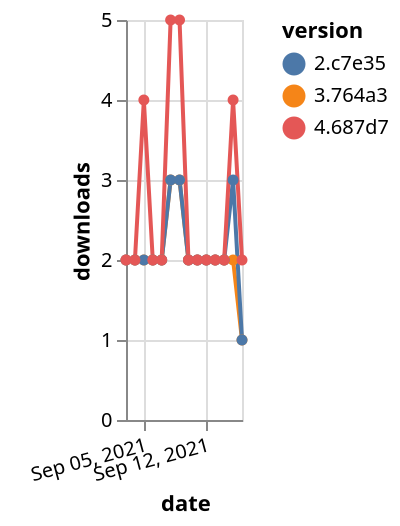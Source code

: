 {"$schema": "https://vega.github.io/schema/vega-lite/v5.json", "description": "A simple bar chart with embedded data.", "data": {"values": [{"date": "2021-09-03", "total": 1512, "delta": 2, "version": "3.764a3"}, {"date": "2021-09-04", "total": 1514, "delta": 2, "version": "3.764a3"}, {"date": "2021-09-05", "total": 1516, "delta": 2, "version": "3.764a3"}, {"date": "2021-09-06", "total": 1518, "delta": 2, "version": "3.764a3"}, {"date": "2021-09-07", "total": 1520, "delta": 2, "version": "3.764a3"}, {"date": "2021-09-08", "total": 1523, "delta": 3, "version": "3.764a3"}, {"date": "2021-09-09", "total": 1526, "delta": 3, "version": "3.764a3"}, {"date": "2021-09-10", "total": 1528, "delta": 2, "version": "3.764a3"}, {"date": "2021-09-11", "total": 1530, "delta": 2, "version": "3.764a3"}, {"date": "2021-09-12", "total": 1532, "delta": 2, "version": "3.764a3"}, {"date": "2021-09-13", "total": 1534, "delta": 2, "version": "3.764a3"}, {"date": "2021-09-14", "total": 1536, "delta": 2, "version": "3.764a3"}, {"date": "2021-09-15", "total": 1538, "delta": 2, "version": "3.764a3"}, {"date": "2021-09-16", "total": 1539, "delta": 1, "version": "3.764a3"}, {"date": "2021-09-03", "total": 2713, "delta": 2, "version": "2.c7e35"}, {"date": "2021-09-04", "total": 2715, "delta": 2, "version": "2.c7e35"}, {"date": "2021-09-05", "total": 2717, "delta": 2, "version": "2.c7e35"}, {"date": "2021-09-06", "total": 2719, "delta": 2, "version": "2.c7e35"}, {"date": "2021-09-07", "total": 2721, "delta": 2, "version": "2.c7e35"}, {"date": "2021-09-08", "total": 2724, "delta": 3, "version": "2.c7e35"}, {"date": "2021-09-09", "total": 2727, "delta": 3, "version": "2.c7e35"}, {"date": "2021-09-10", "total": 2729, "delta": 2, "version": "2.c7e35"}, {"date": "2021-09-11", "total": 2731, "delta": 2, "version": "2.c7e35"}, {"date": "2021-09-12", "total": 2733, "delta": 2, "version": "2.c7e35"}, {"date": "2021-09-13", "total": 2735, "delta": 2, "version": "2.c7e35"}, {"date": "2021-09-14", "total": 2737, "delta": 2, "version": "2.c7e35"}, {"date": "2021-09-15", "total": 2740, "delta": 3, "version": "2.c7e35"}, {"date": "2021-09-16", "total": 2741, "delta": 1, "version": "2.c7e35"}, {"date": "2021-09-03", "total": 1136, "delta": 2, "version": "4.687d7"}, {"date": "2021-09-04", "total": 1138, "delta": 2, "version": "4.687d7"}, {"date": "2021-09-05", "total": 1142, "delta": 4, "version": "4.687d7"}, {"date": "2021-09-06", "total": 1144, "delta": 2, "version": "4.687d7"}, {"date": "2021-09-07", "total": 1146, "delta": 2, "version": "4.687d7"}, {"date": "2021-09-08", "total": 1151, "delta": 5, "version": "4.687d7"}, {"date": "2021-09-09", "total": 1156, "delta": 5, "version": "4.687d7"}, {"date": "2021-09-10", "total": 1158, "delta": 2, "version": "4.687d7"}, {"date": "2021-09-11", "total": 1160, "delta": 2, "version": "4.687d7"}, {"date": "2021-09-12", "total": 1162, "delta": 2, "version": "4.687d7"}, {"date": "2021-09-13", "total": 1164, "delta": 2, "version": "4.687d7"}, {"date": "2021-09-14", "total": 1166, "delta": 2, "version": "4.687d7"}, {"date": "2021-09-15", "total": 1170, "delta": 4, "version": "4.687d7"}, {"date": "2021-09-16", "total": 1172, "delta": 2, "version": "4.687d7"}]}, "width": "container", "mark": {"type": "line", "point": {"filled": true}}, "encoding": {"x": {"field": "date", "type": "temporal", "timeUnit": "yearmonthdate", "title": "date", "axis": {"labelAngle": -15}}, "y": {"field": "delta", "type": "quantitative", "title": "downloads"}, "color": {"field": "version", "type": "nominal"}, "tooltip": {"field": "delta"}}}